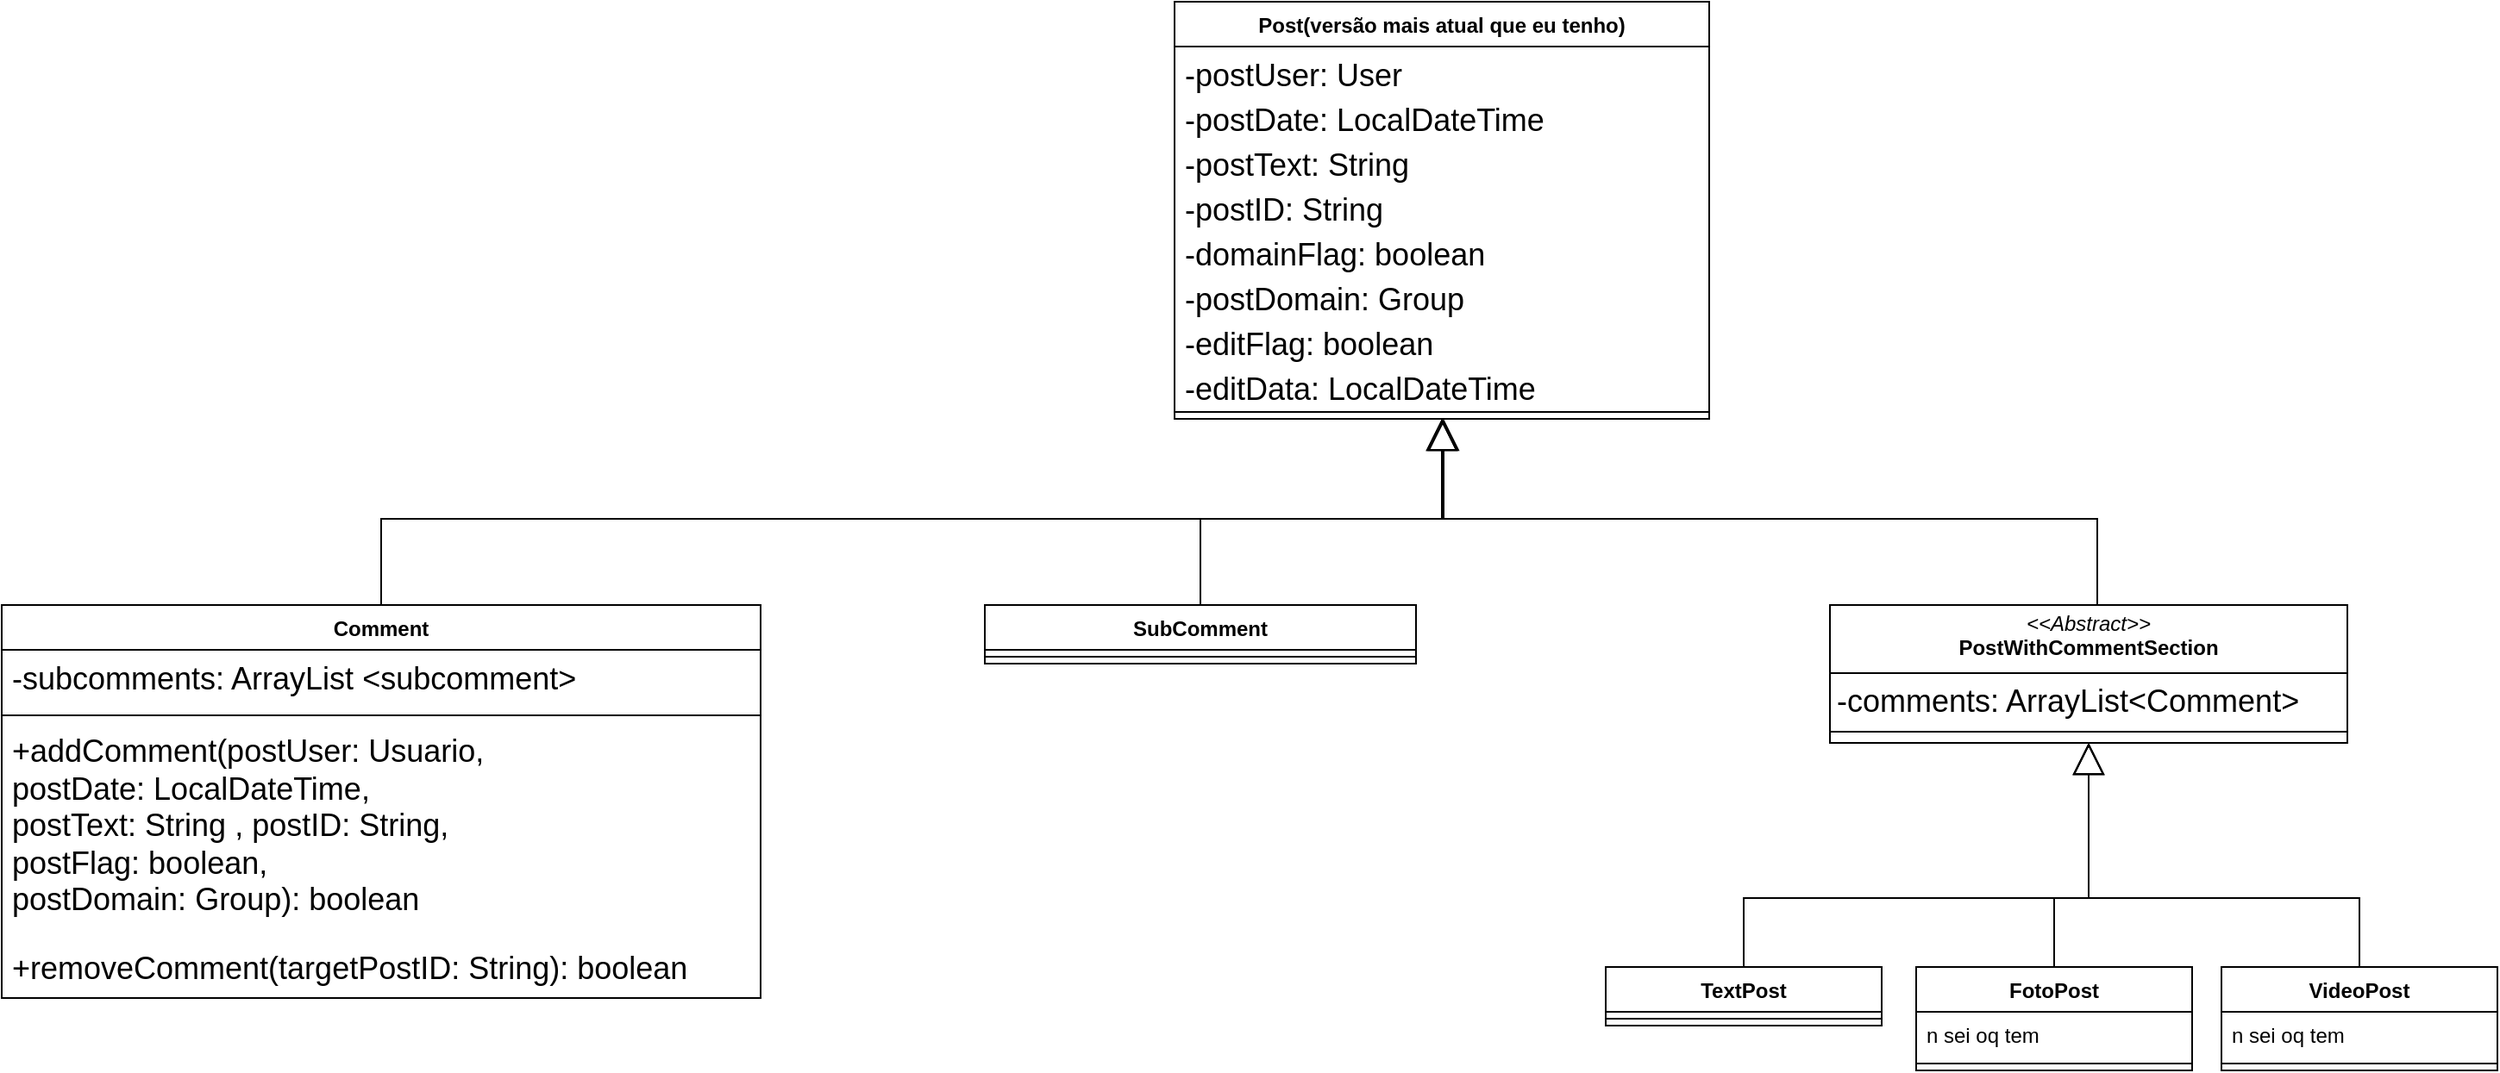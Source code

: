 <mxfile version="24.7.8">
  <diagram name="Página-1" id="AlobOt41kWIFU0cL_Gv5">
    <mxGraphModel dx="3400" dy="1060" grid="1" gridSize="10" guides="1" tooltips="1" connect="1" arrows="1" fold="1" page="1" pageScale="1" pageWidth="827" pageHeight="1169" math="0" shadow="0">
      <root>
        <mxCell id="0" />
        <mxCell id="1" parent="0" />
        <mxCell id="Bb1fJxim5RlYVEwhQtnA-1" value="Post(versão mais atual que eu tenho)" style="swimlane;fontStyle=1;align=center;verticalAlign=top;childLayout=stackLayout;horizontal=1;startSize=26;horizontalStack=0;resizeParent=1;resizeParentMax=0;resizeLast=0;collapsible=1;marginBottom=0;whiteSpace=wrap;html=1;" vertex="1" parent="1">
          <mxGeometry x="-380" y="30" width="310" height="242" as="geometry" />
        </mxCell>
        <mxCell id="Bb1fJxim5RlYVEwhQtnA-2" value="&lt;span style=&quot;font-size: 18px;&quot;&gt;-postUser: User&lt;/span&gt;" style="text;strokeColor=none;fillColor=none;align=left;verticalAlign=top;spacingLeft=4;spacingRight=4;overflow=hidden;rotatable=0;points=[[0,0.5],[1,0.5]];portConstraint=eastwest;whiteSpace=wrap;html=1;" vertex="1" parent="Bb1fJxim5RlYVEwhQtnA-1">
          <mxGeometry y="26" width="310" height="26" as="geometry" />
        </mxCell>
        <mxCell id="Bb1fJxim5RlYVEwhQtnA-3" value="&lt;span style=&quot;font-size: 18px;&quot;&gt;-postDate: LocalDateTime&lt;/span&gt;" style="text;strokeColor=none;fillColor=none;align=left;verticalAlign=top;spacingLeft=4;spacingRight=4;overflow=hidden;rotatable=0;points=[[0,0.5],[1,0.5]];portConstraint=eastwest;whiteSpace=wrap;html=1;" vertex="1" parent="Bb1fJxim5RlYVEwhQtnA-1">
          <mxGeometry y="52" width="310" height="26" as="geometry" />
        </mxCell>
        <mxCell id="Bb1fJxim5RlYVEwhQtnA-4" value="&lt;span style=&quot;font-size: 18px;&quot;&gt;-postText: String&lt;/span&gt;" style="text;strokeColor=none;fillColor=none;align=left;verticalAlign=top;spacingLeft=4;spacingRight=4;overflow=hidden;rotatable=0;points=[[0,0.5],[1,0.5]];portConstraint=eastwest;whiteSpace=wrap;html=1;" vertex="1" parent="Bb1fJxim5RlYVEwhQtnA-1">
          <mxGeometry y="78" width="310" height="26" as="geometry" />
        </mxCell>
        <mxCell id="Bb1fJxim5RlYVEwhQtnA-5" value="&lt;span style=&quot;font-size: 18px;&quot;&gt;-postID: String&lt;/span&gt;" style="text;strokeColor=none;fillColor=none;align=left;verticalAlign=top;spacingLeft=4;spacingRight=4;overflow=hidden;rotatable=0;points=[[0,0.5],[1,0.5]];portConstraint=eastwest;whiteSpace=wrap;html=1;" vertex="1" parent="Bb1fJxim5RlYVEwhQtnA-1">
          <mxGeometry y="104" width="310" height="26" as="geometry" />
        </mxCell>
        <mxCell id="Bb1fJxim5RlYVEwhQtnA-6" value="&lt;span style=&quot;font-size: 18px;&quot;&gt;-domainFlag: boolean&lt;/span&gt;" style="text;strokeColor=none;fillColor=none;align=left;verticalAlign=top;spacingLeft=4;spacingRight=4;overflow=hidden;rotatable=0;points=[[0,0.5],[1,0.5]];portConstraint=eastwest;whiteSpace=wrap;html=1;" vertex="1" parent="Bb1fJxim5RlYVEwhQtnA-1">
          <mxGeometry y="130" width="310" height="26" as="geometry" />
        </mxCell>
        <mxCell id="Bb1fJxim5RlYVEwhQtnA-7" value="&lt;span style=&quot;font-size: 18px;&quot;&gt;-postDomain: Group&lt;/span&gt;" style="text;strokeColor=none;fillColor=none;align=left;verticalAlign=top;spacingLeft=4;spacingRight=4;overflow=hidden;rotatable=0;points=[[0,0.5],[1,0.5]];portConstraint=eastwest;whiteSpace=wrap;html=1;" vertex="1" parent="Bb1fJxim5RlYVEwhQtnA-1">
          <mxGeometry y="156" width="310" height="26" as="geometry" />
        </mxCell>
        <mxCell id="Bb1fJxim5RlYVEwhQtnA-8" value="&lt;span style=&quot;font-size: 18px;&quot;&gt;-editFlag: boolean&lt;/span&gt;" style="text;strokeColor=none;fillColor=none;align=left;verticalAlign=top;spacingLeft=4;spacingRight=4;overflow=hidden;rotatable=0;points=[[0,0.5],[1,0.5]];portConstraint=eastwest;whiteSpace=wrap;html=1;" vertex="1" parent="Bb1fJxim5RlYVEwhQtnA-1">
          <mxGeometry y="182" width="310" height="26" as="geometry" />
        </mxCell>
        <mxCell id="Bb1fJxim5RlYVEwhQtnA-9" value="&lt;span style=&quot;font-size: 18px;&quot;&gt;-editData: LocalDateTime&lt;/span&gt;" style="text;strokeColor=none;fillColor=none;align=left;verticalAlign=top;spacingLeft=4;spacingRight=4;overflow=hidden;rotatable=0;points=[[0,0.5],[1,0.5]];portConstraint=eastwest;whiteSpace=wrap;html=1;" vertex="1" parent="Bb1fJxim5RlYVEwhQtnA-1">
          <mxGeometry y="208" width="310" height="26" as="geometry" />
        </mxCell>
        <mxCell id="Bb1fJxim5RlYVEwhQtnA-10" value="" style="line;strokeWidth=1;fillColor=none;align=left;verticalAlign=middle;spacingTop=-1;spacingLeft=3;spacingRight=3;rotatable=0;labelPosition=right;points=[];portConstraint=eastwest;strokeColor=inherit;" vertex="1" parent="Bb1fJxim5RlYVEwhQtnA-1">
          <mxGeometry y="234" width="310" height="8" as="geometry" />
        </mxCell>
        <mxCell id="Bb1fJxim5RlYVEwhQtnA-11" value="Comment" style="swimlane;fontStyle=1;align=center;verticalAlign=top;childLayout=stackLayout;horizontal=1;startSize=26;horizontalStack=0;resizeParent=1;resizeParentMax=0;resizeLast=0;collapsible=1;marginBottom=0;whiteSpace=wrap;html=1;" vertex="1" parent="1">
          <mxGeometry x="-1060" y="380" width="440" height="228" as="geometry" />
        </mxCell>
        <mxCell id="Bb1fJxim5RlYVEwhQtnA-12" value="&lt;span style=&quot;font-size: 18px;&quot;&gt;-subcomments: ArrayList &amp;lt;subcomment&amp;gt;&lt;/span&gt;" style="text;strokeColor=none;fillColor=none;align=left;verticalAlign=top;spacingLeft=4;spacingRight=4;overflow=hidden;rotatable=0;points=[[0,0.5],[1,0.5]];portConstraint=eastwest;whiteSpace=wrap;html=1;" vertex="1" parent="Bb1fJxim5RlYVEwhQtnA-11">
          <mxGeometry y="26" width="440" height="34" as="geometry" />
        </mxCell>
        <mxCell id="Bb1fJxim5RlYVEwhQtnA-13" value="" style="line;strokeWidth=1;fillColor=none;align=left;verticalAlign=middle;spacingTop=-1;spacingLeft=3;spacingRight=3;rotatable=0;labelPosition=right;points=[];portConstraint=eastwest;strokeColor=inherit;" vertex="1" parent="Bb1fJxim5RlYVEwhQtnA-11">
          <mxGeometry y="60" width="440" height="8" as="geometry" />
        </mxCell>
        <mxCell id="Bb1fJxim5RlYVEwhQtnA-14" value="&lt;span style=&quot;font-size: 18px;&quot;&gt;+addComment(postUser:&amp;nbsp;&lt;/span&gt;&lt;span style=&quot;font-size: 18px;&quot;&gt;Usuario&lt;/span&gt;&lt;span style=&quot;font-size: 18px;&quot;&gt;, postDate:&amp;nbsp;&lt;/span&gt;&lt;span style=&quot;font-size: 18px;&quot;&gt;LocalDateTime&lt;/span&gt;&lt;span style=&quot;font-size: 18px; background-color: initial;&quot;&gt;,&lt;/span&gt;&lt;div&gt;&lt;span style=&quot;font-size: 18px; background-color: initial;&quot;&gt;postText:&amp;nbsp;&lt;/span&gt;&lt;span style=&quot;font-size: 18px; background-color: initial;&quot;&gt;String&lt;/span&gt;&lt;span style=&quot;font-size: 18px; background-color: initial;&quot;&gt;&amp;nbsp;&lt;/span&gt;&lt;span style=&quot;background-color: initial; font-size: 18px;&quot;&gt;, postID:&amp;nbsp;&lt;/span&gt;&lt;span style=&quot;font-size: 18px; background-color: initial;&quot;&gt;String&lt;/span&gt;&lt;span style=&quot;background-color: initial; font-size: 18px;&quot;&gt;,&lt;/span&gt;&lt;/div&gt;&lt;div&gt;&lt;span style=&quot;background-color: initial; font-size: 18px;&quot;&gt;postFlag:&amp;nbsp;&lt;/span&gt;&lt;span style=&quot;font-size: 18px; background-color: initial;&quot;&gt;boolean&lt;/span&gt;&lt;span style=&quot;background-color: initial; font-size: 18px;&quot;&gt;,&lt;/span&gt;&lt;/div&gt;&lt;div&gt;&lt;span style=&quot;background-color: initial; font-size: 18px;&quot;&gt;postDomain:&amp;nbsp;&lt;/span&gt;&lt;span style=&quot;font-size: 18px; background-color: initial;&quot;&gt;Group&lt;/span&gt;&lt;span style=&quot;background-color: initial; font-size: 18px;&quot;&gt;): boolean&lt;/span&gt;&lt;/div&gt;" style="text;strokeColor=none;fillColor=none;align=left;verticalAlign=top;spacingLeft=4;spacingRight=4;overflow=hidden;rotatable=0;points=[[0,0.5],[1,0.5]];portConstraint=eastwest;whiteSpace=wrap;html=1;" vertex="1" parent="Bb1fJxim5RlYVEwhQtnA-11">
          <mxGeometry y="68" width="440" height="126" as="geometry" />
        </mxCell>
        <mxCell id="Bb1fJxim5RlYVEwhQtnA-15" value="&lt;span style=&quot;font-size: 18px;&quot;&gt;+removeComment(targetPostID: String): boolean&lt;/span&gt;" style="text;strokeColor=none;fillColor=none;align=left;verticalAlign=top;spacingLeft=4;spacingRight=4;overflow=hidden;rotatable=0;points=[[0,0.5],[1,0.5]];portConstraint=eastwest;whiteSpace=wrap;html=1;" vertex="1" parent="Bb1fJxim5RlYVEwhQtnA-11">
          <mxGeometry y="194" width="440" height="34" as="geometry" />
        </mxCell>
        <mxCell id="Bb1fJxim5RlYVEwhQtnA-16" value="" style="endArrow=block;endSize=16;endFill=0;html=1;rounded=0;entryX=0.5;entryY=1;entryDx=0;entryDy=0;exitX=0.5;exitY=0;exitDx=0;exitDy=0;" edge="1" parent="1" source="Bb1fJxim5RlYVEwhQtnA-11" target="Bb1fJxim5RlYVEwhQtnA-1">
          <mxGeometry x="-0.016" y="30" width="160" relative="1" as="geometry">
            <mxPoint x="-380" y="310" as="sourcePoint" />
            <mxPoint x="-220" y="310" as="targetPoint" />
            <Array as="points">
              <mxPoint x="-840" y="330" />
              <mxPoint x="-225" y="330" />
            </Array>
            <mxPoint as="offset" />
          </mxGeometry>
        </mxCell>
        <mxCell id="Bb1fJxim5RlYVEwhQtnA-17" value="SubComment" style="swimlane;fontStyle=1;align=center;verticalAlign=top;childLayout=stackLayout;horizontal=1;startSize=26;horizontalStack=0;resizeParent=1;resizeParentMax=0;resizeLast=0;collapsible=1;marginBottom=0;whiteSpace=wrap;html=1;" vertex="1" parent="1">
          <mxGeometry x="-490" y="380" width="250" height="34" as="geometry" />
        </mxCell>
        <mxCell id="Bb1fJxim5RlYVEwhQtnA-18" value="" style="line;strokeWidth=1;fillColor=none;align=left;verticalAlign=middle;spacingTop=-1;spacingLeft=3;spacingRight=3;rotatable=0;labelPosition=right;points=[];portConstraint=eastwest;strokeColor=inherit;" vertex="1" parent="Bb1fJxim5RlYVEwhQtnA-17">
          <mxGeometry y="26" width="250" height="8" as="geometry" />
        </mxCell>
        <mxCell id="Bb1fJxim5RlYVEwhQtnA-19" value="&lt;div&gt;&lt;br&gt;&lt;/div&gt;&lt;div&gt;&lt;br&gt;&lt;/div&gt;" style="endArrow=block;endSize=16;endFill=0;html=1;rounded=0;exitX=0.5;exitY=0;exitDx=0;exitDy=0;" edge="1" parent="1" source="Bb1fJxim5RlYVEwhQtnA-17">
          <mxGeometry y="-60" width="160" relative="1" as="geometry">
            <mxPoint x="-225" y="492" as="sourcePoint" />
            <mxPoint x="-225" y="272" as="targetPoint" />
            <Array as="points">
              <mxPoint x="-365" y="330" />
              <mxPoint x="-225" y="330" />
            </Array>
            <mxPoint as="offset" />
          </mxGeometry>
        </mxCell>
        <mxCell id="Bb1fJxim5RlYVEwhQtnA-20" value="FotoPost" style="swimlane;fontStyle=1;align=center;verticalAlign=top;childLayout=stackLayout;horizontal=1;startSize=26;horizontalStack=0;resizeParent=1;resizeParentMax=0;resizeLast=0;collapsible=1;marginBottom=0;whiteSpace=wrap;html=1;" vertex="1" parent="1">
          <mxGeometry x="50" y="590" width="160" height="60" as="geometry" />
        </mxCell>
        <mxCell id="Bb1fJxim5RlYVEwhQtnA-21" value="n sei oq tem" style="text;strokeColor=none;fillColor=none;align=left;verticalAlign=top;spacingLeft=4;spacingRight=4;overflow=hidden;rotatable=0;points=[[0,0.5],[1,0.5]];portConstraint=eastwest;whiteSpace=wrap;html=1;" vertex="1" parent="Bb1fJxim5RlYVEwhQtnA-20">
          <mxGeometry y="26" width="160" height="26" as="geometry" />
        </mxCell>
        <mxCell id="Bb1fJxim5RlYVEwhQtnA-22" value="" style="line;strokeWidth=1;fillColor=none;align=left;verticalAlign=middle;spacingTop=-1;spacingLeft=3;spacingRight=3;rotatable=0;labelPosition=right;points=[];portConstraint=eastwest;strokeColor=inherit;" vertex="1" parent="Bb1fJxim5RlYVEwhQtnA-20">
          <mxGeometry y="52" width="160" height="8" as="geometry" />
        </mxCell>
        <mxCell id="Bb1fJxim5RlYVEwhQtnA-23" value="VideoPost" style="swimlane;fontStyle=1;align=center;verticalAlign=top;childLayout=stackLayout;horizontal=1;startSize=26;horizontalStack=0;resizeParent=1;resizeParentMax=0;resizeLast=0;collapsible=1;marginBottom=0;whiteSpace=wrap;html=1;" vertex="1" parent="1">
          <mxGeometry x="227" y="590" width="160" height="60" as="geometry" />
        </mxCell>
        <mxCell id="Bb1fJxim5RlYVEwhQtnA-24" value="n sei oq tem" style="text;strokeColor=none;fillColor=none;align=left;verticalAlign=top;spacingLeft=4;spacingRight=4;overflow=hidden;rotatable=0;points=[[0,0.5],[1,0.5]];portConstraint=eastwest;whiteSpace=wrap;html=1;" vertex="1" parent="Bb1fJxim5RlYVEwhQtnA-23">
          <mxGeometry y="26" width="160" height="26" as="geometry" />
        </mxCell>
        <mxCell id="Bb1fJxim5RlYVEwhQtnA-25" value="" style="line;strokeWidth=1;fillColor=none;align=left;verticalAlign=middle;spacingTop=-1;spacingLeft=3;spacingRight=3;rotatable=0;labelPosition=right;points=[];portConstraint=eastwest;strokeColor=inherit;" vertex="1" parent="Bb1fJxim5RlYVEwhQtnA-23">
          <mxGeometry y="52" width="160" height="8" as="geometry" />
        </mxCell>
        <mxCell id="Bb1fJxim5RlYVEwhQtnA-26" value="TextPost" style="swimlane;fontStyle=1;align=center;verticalAlign=top;childLayout=stackLayout;horizontal=1;startSize=26;horizontalStack=0;resizeParent=1;resizeParentMax=0;resizeLast=0;collapsible=1;marginBottom=0;whiteSpace=wrap;html=1;" vertex="1" parent="1">
          <mxGeometry x="-130" y="590" width="160" height="34" as="geometry" />
        </mxCell>
        <mxCell id="Bb1fJxim5RlYVEwhQtnA-27" value="" style="line;strokeWidth=1;fillColor=none;align=left;verticalAlign=middle;spacingTop=-1;spacingLeft=3;spacingRight=3;rotatable=0;labelPosition=right;points=[];portConstraint=eastwest;strokeColor=inherit;" vertex="1" parent="Bb1fJxim5RlYVEwhQtnA-26">
          <mxGeometry y="26" width="160" height="8" as="geometry" />
        </mxCell>
        <mxCell id="Bb1fJxim5RlYVEwhQtnA-28" value="&lt;div&gt;&lt;br&gt;&lt;/div&gt;&lt;div&gt;&lt;br&gt;&lt;/div&gt;" style="endArrow=block;endSize=16;endFill=0;html=1;rounded=0;exitX=0.5;exitY=0;exitDx=0;exitDy=0;" edge="1" parent="1">
          <mxGeometry y="-60" width="160" relative="1" as="geometry">
            <mxPoint x="155" y="380" as="sourcePoint" />
            <mxPoint x="-224" y="272" as="targetPoint" />
            <Array as="points">
              <mxPoint x="155" y="330" />
              <mxPoint x="-224" y="330" />
            </Array>
            <mxPoint as="offset" />
          </mxGeometry>
        </mxCell>
        <mxCell id="Bb1fJxim5RlYVEwhQtnA-29" value="" style="endArrow=block;endSize=16;endFill=0;html=1;rounded=0;exitX=0.5;exitY=0;exitDx=0;exitDy=0;entryX=0.5;entryY=1;entryDx=0;entryDy=0;" edge="1" parent="1" source="Bb1fJxim5RlYVEwhQtnA-20" target="Bb1fJxim5RlYVEwhQtnA-32">
          <mxGeometry width="160" relative="1" as="geometry">
            <mxPoint x="90" y="620" as="sourcePoint" />
            <mxPoint x="180" y="490" as="targetPoint" />
            <Array as="points">
              <mxPoint x="130" y="550" />
              <mxPoint x="150" y="550" />
            </Array>
          </mxGeometry>
        </mxCell>
        <mxCell id="Bb1fJxim5RlYVEwhQtnA-30" value="" style="endArrow=block;endSize=16;endFill=0;html=1;rounded=0;exitX=0.5;exitY=0;exitDx=0;exitDy=0;entryX=0.5;entryY=1;entryDx=0;entryDy=0;" edge="1" parent="1" source="Bb1fJxim5RlYVEwhQtnA-23" target="Bb1fJxim5RlYVEwhQtnA-32">
          <mxGeometry width="160" relative="1" as="geometry">
            <mxPoint x="90" y="530" as="sourcePoint" />
            <mxPoint x="50" y="440" as="targetPoint" />
            <Array as="points">
              <mxPoint x="307" y="550" />
              <mxPoint x="150" y="550" />
            </Array>
          </mxGeometry>
        </mxCell>
        <mxCell id="Bb1fJxim5RlYVEwhQtnA-31" value="" style="endArrow=block;endSize=16;endFill=0;html=1;rounded=0;exitX=0.5;exitY=0;exitDx=0;exitDy=0;entryX=0.5;entryY=1;entryDx=0;entryDy=0;" edge="1" parent="1" source="Bb1fJxim5RlYVEwhQtnA-26" target="Bb1fJxim5RlYVEwhQtnA-32">
          <mxGeometry width="160" relative="1" as="geometry">
            <mxPoint x="-40" y="500" as="sourcePoint" />
            <mxPoint x="270" y="460" as="targetPoint" />
            <Array as="points">
              <mxPoint x="-50" y="550" />
              <mxPoint x="150" y="550" />
            </Array>
          </mxGeometry>
        </mxCell>
        <mxCell id="Bb1fJxim5RlYVEwhQtnA-32" value="&lt;p style=&quot;margin:0px;margin-top:4px;text-align:center;&quot;&gt;&lt;i&gt;&amp;lt;&amp;lt;Abstract&amp;gt;&amp;gt;&lt;/i&gt;&lt;br&gt;&lt;span style=&quot;font-weight: 700;&quot;&gt;PostWithCommentSection&lt;/span&gt;&lt;br&gt;&lt;/p&gt;&lt;hr size=&quot;1&quot; style=&quot;border-style:solid;&quot;&gt;&lt;p style=&quot;margin:0px;margin-left:4px;&quot;&gt;&lt;span style=&quot;font-size: 18px;&quot;&gt;-comments: ArrayList&amp;lt;Comment&amp;gt;&lt;/span&gt;&lt;/p&gt;&lt;hr size=&quot;1&quot; style=&quot;border-style:solid;&quot;&gt;&lt;p style=&quot;margin:0px;margin-left:4px;&quot;&gt;&lt;br&gt;&lt;/p&gt;" style="verticalAlign=top;align=left;overflow=fill;html=1;whiteSpace=wrap;" vertex="1" parent="1">
          <mxGeometry y="380" width="300" height="80" as="geometry" />
        </mxCell>
      </root>
    </mxGraphModel>
  </diagram>
</mxfile>
